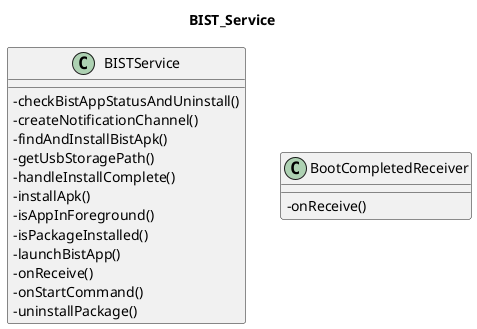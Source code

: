 @startuml

title BIST_Service

skinparam classAttributeIconSize 0

class "BISTService" {
  - checkBistAppStatusAndUninstall()
  - createNotificationChannel()
  - findAndInstallBistApk()
  - getUsbStoragePath()
  - handleInstallComplete()
  - installApk()
  - isAppInForeground()
  - isPackageInstalled()
  - launchBistApp()
  - onReceive()
  - onStartCommand()
  - uninstallPackage()
}

class "BootCompletedReceiver" {
  - onReceive()
}

' --- 관계 정의 ---


@enduml
